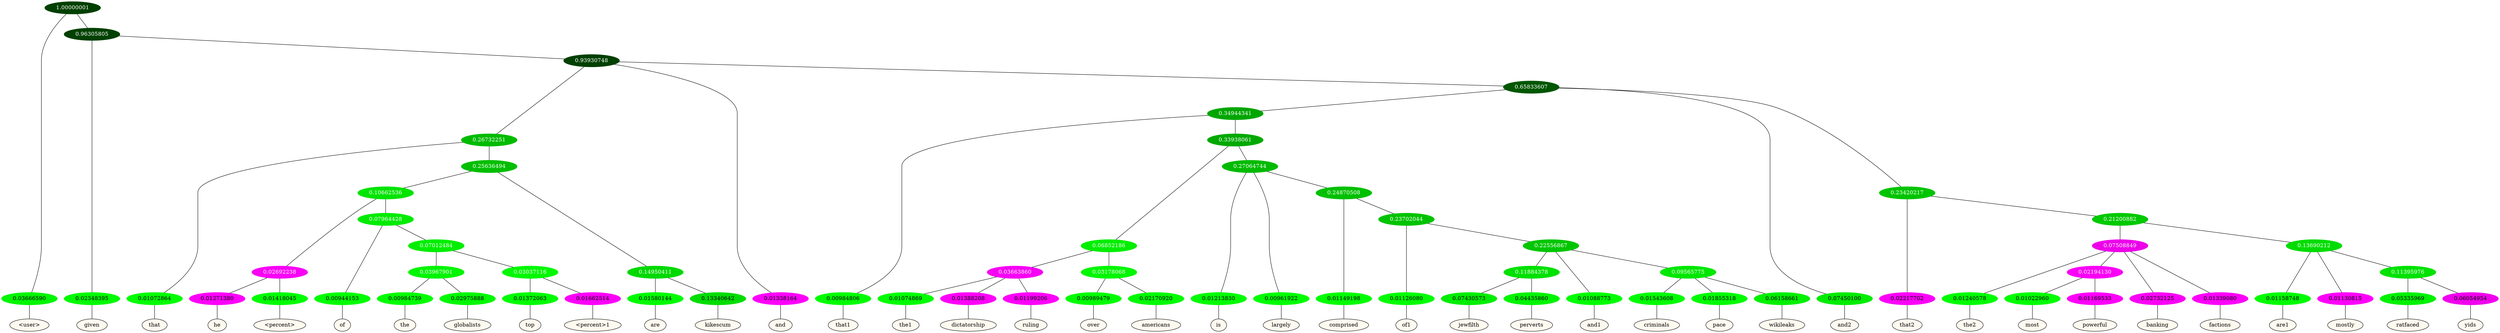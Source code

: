 graph {
	node [format=png height=0.15 nodesep=0.001 ordering=out overlap=prism overlap_scaling=0.01 ranksep=0.001 ratio=0.2 style=filled width=0.15]
	{
		rank=same
		a_w_1 [label="\<user\>" color=black fillcolor=floralwhite style="filled,solid"]
		a_w_3 [label=given color=black fillcolor=floralwhite style="filled,solid"]
		a_w_8 [label=that color=black fillcolor=floralwhite style="filled,solid"]
		a_w_27 [label=he color=black fillcolor=floralwhite style="filled,solid"]
		a_w_28 [label="\<percent\>" color=black fillcolor=floralwhite style="filled,solid"]
		a_w_29 [label=of color=black fillcolor=floralwhite style="filled,solid"]
		a_w_56 [label=the color=black fillcolor=floralwhite style="filled,solid"]
		a_w_57 [label=globalists color=black fillcolor=floralwhite style="filled,solid"]
		a_w_58 [label=top color=black fillcolor=floralwhite style="filled,solid"]
		a_w_59 [label="\<percent\>1" color=black fillcolor=floralwhite style="filled,solid"]
		a_w_21 [label=are color=black fillcolor=floralwhite style="filled,solid"]
		a_w_22 [label=kikescum color=black fillcolor=floralwhite style="filled,solid"]
		a_w_6 [label=and color=black fillcolor=floralwhite style="filled,solid"]
		a_w_15 [label=that1 color=black fillcolor=floralwhite style="filled,solid"]
		a_w_45 [label=the1 color=black fillcolor=floralwhite style="filled,solid"]
		a_w_46 [label=dictatorship color=black fillcolor=floralwhite style="filled,solid"]
		a_w_47 [label=ruling color=black fillcolor=floralwhite style="filled,solid"]
		a_w_48 [label=over color=black fillcolor=floralwhite style="filled,solid"]
		a_w_49 [label=americans color=black fillcolor=floralwhite style="filled,solid"]
		a_w_33 [label=is color=black fillcolor=floralwhite style="filled,solid"]
		a_w_34 [label=largely color=black fillcolor=floralwhite style="filled,solid"]
		a_w_50 [label=comprised color=black fillcolor=floralwhite style="filled,solid"]
		a_w_60 [label=of1 color=black fillcolor=floralwhite style="filled,solid"]
		a_w_65 [label=jewfilth color=black fillcolor=floralwhite style="filled,solid"]
		a_w_66 [label=perverts color=black fillcolor=floralwhite style="filled,solid"]
		a_w_63 [label=and1 color=black fillcolor=floralwhite style="filled,solid"]
		a_w_67 [label=criminals color=black fillcolor=floralwhite style="filled,solid"]
		a_w_68 [label=pace color=black fillcolor=floralwhite style="filled,solid"]
		a_w_69 [label=wikileaks color=black fillcolor=floralwhite style="filled,solid"]
		a_w_11 [label=and2 color=black fillcolor=floralwhite style="filled,solid"]
		a_w_17 [label=that2 color=black fillcolor=floralwhite style="filled,solid"]
		a_w_36 [label=the2 color=black fillcolor=floralwhite style="filled,solid"]
		a_w_52 [label=most color=black fillcolor=floralwhite style="filled,solid"]
		a_w_53 [label=powerful color=black fillcolor=floralwhite style="filled,solid"]
		a_w_38 [label=banking color=black fillcolor=floralwhite style="filled,solid"]
		a_w_39 [label=factions color=black fillcolor=floralwhite style="filled,solid"]
		a_w_40 [label=are1 color=black fillcolor=floralwhite style="filled,solid"]
		a_w_41 [label=mostly color=black fillcolor=floralwhite style="filled,solid"]
		a_w_54 [label=ratfaced color=black fillcolor=floralwhite style="filled,solid"]
		a_w_55 [label=yids color=black fillcolor=floralwhite style="filled,solid"]
	}
	a_n_1 -- a_w_1
	a_n_3 -- a_w_3
	a_n_8 -- a_w_8
	a_n_27 -- a_w_27
	a_n_28 -- a_w_28
	a_n_29 -- a_w_29
	a_n_56 -- a_w_56
	a_n_57 -- a_w_57
	a_n_58 -- a_w_58
	a_n_59 -- a_w_59
	a_n_21 -- a_w_21
	a_n_22 -- a_w_22
	a_n_6 -- a_w_6
	a_n_15 -- a_w_15
	a_n_45 -- a_w_45
	a_n_46 -- a_w_46
	a_n_47 -- a_w_47
	a_n_48 -- a_w_48
	a_n_49 -- a_w_49
	a_n_33 -- a_w_33
	a_n_34 -- a_w_34
	a_n_50 -- a_w_50
	a_n_60 -- a_w_60
	a_n_65 -- a_w_65
	a_n_66 -- a_w_66
	a_n_63 -- a_w_63
	a_n_67 -- a_w_67
	a_n_68 -- a_w_68
	a_n_69 -- a_w_69
	a_n_11 -- a_w_11
	a_n_17 -- a_w_17
	a_n_36 -- a_w_36
	a_n_52 -- a_w_52
	a_n_53 -- a_w_53
	a_n_38 -- a_w_38
	a_n_39 -- a_w_39
	a_n_40 -- a_w_40
	a_n_41 -- a_w_41
	a_n_54 -- a_w_54
	a_n_55 -- a_w_55
	{
		rank=same
		a_n_1 [label=0.03666590 color="0.334 1.000 0.963" fontcolor=black]
		a_n_3 [label=0.02348395 color="0.334 1.000 0.977" fontcolor=black]
		a_n_8 [label=0.01072864 color="0.334 1.000 0.989" fontcolor=black]
		a_n_27 [label=0.01271380 color="0.835 1.000 0.987" fontcolor=black]
		a_n_28 [label=0.01418045 color="0.334 1.000 0.986" fontcolor=black]
		a_n_29 [label=0.00944153 color="0.334 1.000 0.991" fontcolor=black]
		a_n_56 [label=0.00984739 color="0.334 1.000 0.990" fontcolor=black]
		a_n_57 [label=0.02975888 color="0.334 1.000 0.970" fontcolor=black]
		a_n_58 [label=0.01372063 color="0.334 1.000 0.986" fontcolor=black]
		a_n_59 [label=0.01662514 color="0.835 1.000 0.983" fontcolor=black]
		a_n_21 [label=0.01580144 color="0.334 1.000 0.984" fontcolor=black]
		a_n_22 [label=0.13340642 color="0.334 1.000 0.867" fontcolor=black]
		a_n_6 [label=0.01338164 color="0.835 1.000 0.987" fontcolor=black]
		a_n_15 [label=0.00984806 color="0.334 1.000 0.990" fontcolor=black]
		a_n_45 [label=0.01074869 color="0.334 1.000 0.989" fontcolor=black]
		a_n_46 [label=0.01388208 color="0.835 1.000 0.986" fontcolor=black]
		a_n_47 [label=0.01199206 color="0.835 1.000 0.988" fontcolor=black]
		a_n_48 [label=0.00989479 color="0.334 1.000 0.990" fontcolor=black]
		a_n_49 [label=0.02170920 color="0.334 1.000 0.978" fontcolor=black]
		a_n_33 [label=0.01213830 color="0.334 1.000 0.988" fontcolor=black]
		a_n_34 [label=0.00961922 color="0.334 1.000 0.990" fontcolor=black]
		a_n_50 [label=0.01149198 color="0.334 1.000 0.989" fontcolor=black]
		a_n_60 [label=0.01126080 color="0.334 1.000 0.989" fontcolor=black]
		a_n_65 [label=0.07430573 color="0.334 1.000 0.926" fontcolor=black]
		a_n_66 [label=0.04435860 color="0.334 1.000 0.956" fontcolor=black]
		a_n_63 [label=0.01088773 color="0.334 1.000 0.989" fontcolor=black]
		a_n_67 [label=0.01543608 color="0.334 1.000 0.985" fontcolor=black]
		a_n_68 [label=0.01855318 color="0.334 1.000 0.981" fontcolor=black]
		a_n_69 [label=0.06158661 color="0.334 1.000 0.938" fontcolor=black]
		a_n_11 [label=0.07450100 color="0.334 1.000 0.925" fontcolor=black]
		a_n_17 [label=0.02217702 color="0.835 1.000 0.978" fontcolor=black]
		a_n_36 [label=0.01240578 color="0.334 1.000 0.988" fontcolor=black]
		a_n_52 [label=0.01022960 color="0.334 1.000 0.990" fontcolor=black]
		a_n_53 [label=0.01169533 color="0.835 1.000 0.988" fontcolor=black]
		a_n_38 [label=0.02732125 color="0.835 1.000 0.973" fontcolor=black]
		a_n_39 [label=0.01339080 color="0.835 1.000 0.987" fontcolor=black]
		a_n_40 [label=0.01158748 color="0.334 1.000 0.988" fontcolor=black]
		a_n_41 [label=0.01130815 color="0.835 1.000 0.989" fontcolor=black]
		a_n_54 [label=0.05335969 color="0.334 1.000 0.947" fontcolor=black]
		a_n_55 [label=0.06054954 color="0.835 1.000 0.939" fontcolor=black]
	}
	a_n_0 [label=1.00000001 color="0.334 1.000 0.250" fontcolor=grey99]
	a_n_0 -- a_n_1
	a_n_2 [label=0.96305805 color="0.334 1.000 0.250" fontcolor=grey99]
	a_n_0 -- a_n_2
	a_n_2 -- a_n_3
	a_n_4 [label=0.93930748 color="0.334 1.000 0.250" fontcolor=grey99]
	a_n_2 -- a_n_4
	a_n_5 [label=0.26732251 color="0.334 1.000 0.733" fontcolor=grey99]
	a_n_4 -- a_n_5
	a_n_4 -- a_n_6
	a_n_7 [label=0.65833607 color="0.334 1.000 0.342" fontcolor=grey99]
	a_n_4 -- a_n_7
	a_n_5 -- a_n_8
	a_n_9 [label=0.25636494 color="0.334 1.000 0.744" fontcolor=grey99]
	a_n_5 -- a_n_9
	a_n_10 [label=0.34944341 color="0.334 1.000 0.651" fontcolor=grey99]
	a_n_7 -- a_n_10
	a_n_7 -- a_n_11
	a_n_12 [label=0.23420217 color="0.334 1.000 0.766" fontcolor=grey99]
	a_n_7 -- a_n_12
	a_n_13 [label=0.10662536 color="0.334 1.000 0.893" fontcolor=grey99]
	a_n_9 -- a_n_13
	a_n_14 [label=0.14950411 color="0.334 1.000 0.850" fontcolor=grey99]
	a_n_9 -- a_n_14
	a_n_10 -- a_n_15
	a_n_16 [label=0.33938061 color="0.334 1.000 0.661" fontcolor=grey99]
	a_n_10 -- a_n_16
	a_n_12 -- a_n_17
	a_n_18 [label=0.21200882 color="0.334 1.000 0.788" fontcolor=grey99]
	a_n_12 -- a_n_18
	a_n_19 [label=0.02692238 color="0.835 1.000 0.973" fontcolor=grey99]
	a_n_13 -- a_n_19
	a_n_20 [label=0.07964428 color="0.334 1.000 0.920" fontcolor=grey99]
	a_n_13 -- a_n_20
	a_n_14 -- a_n_21
	a_n_14 -- a_n_22
	a_n_23 [label=0.06852186 color="0.334 1.000 0.931" fontcolor=grey99]
	a_n_16 -- a_n_23
	a_n_24 [label=0.27064744 color="0.334 1.000 0.729" fontcolor=grey99]
	a_n_16 -- a_n_24
	a_n_25 [label=0.07508849 color="0.835 1.000 0.925" fontcolor=grey99]
	a_n_18 -- a_n_25
	a_n_26 [label=0.13690212 color="0.334 1.000 0.863" fontcolor=grey99]
	a_n_18 -- a_n_26
	a_n_19 -- a_n_27
	a_n_19 -- a_n_28
	a_n_20 -- a_n_29
	a_n_30 [label=0.07012484 color="0.334 1.000 0.930" fontcolor=grey99]
	a_n_20 -- a_n_30
	a_n_31 [label=0.03663860 color="0.835 1.000 0.963" fontcolor=grey99]
	a_n_23 -- a_n_31
	a_n_32 [label=0.03178068 color="0.334 1.000 0.968" fontcolor=grey99]
	a_n_23 -- a_n_32
	a_n_24 -- a_n_33
	a_n_24 -- a_n_34
	a_n_35 [label=0.24870508 color="0.334 1.000 0.751" fontcolor=grey99]
	a_n_24 -- a_n_35
	a_n_25 -- a_n_36
	a_n_37 [label=0.02194130 color="0.835 1.000 0.978" fontcolor=grey99]
	a_n_25 -- a_n_37
	a_n_25 -- a_n_38
	a_n_25 -- a_n_39
	a_n_26 -- a_n_40
	a_n_26 -- a_n_41
	a_n_42 [label=0.11395976 color="0.334 1.000 0.886" fontcolor=grey99]
	a_n_26 -- a_n_42
	a_n_43 [label=0.03967901 color="0.334 1.000 0.960" fontcolor=grey99]
	a_n_30 -- a_n_43
	a_n_44 [label=0.03037116 color="0.334 1.000 0.970" fontcolor=grey99]
	a_n_30 -- a_n_44
	a_n_31 -- a_n_45
	a_n_31 -- a_n_46
	a_n_31 -- a_n_47
	a_n_32 -- a_n_48
	a_n_32 -- a_n_49
	a_n_35 -- a_n_50
	a_n_51 [label=0.23702044 color="0.334 1.000 0.763" fontcolor=grey99]
	a_n_35 -- a_n_51
	a_n_37 -- a_n_52
	a_n_37 -- a_n_53
	a_n_42 -- a_n_54
	a_n_42 -- a_n_55
	a_n_43 -- a_n_56
	a_n_43 -- a_n_57
	a_n_44 -- a_n_58
	a_n_44 -- a_n_59
	a_n_51 -- a_n_60
	a_n_61 [label=0.22556867 color="0.334 1.000 0.774" fontcolor=grey99]
	a_n_51 -- a_n_61
	a_n_62 [label=0.11884378 color="0.334 1.000 0.881" fontcolor=grey99]
	a_n_61 -- a_n_62
	a_n_61 -- a_n_63
	a_n_64 [label=0.09565775 color="0.334 1.000 0.904" fontcolor=grey99]
	a_n_61 -- a_n_64
	a_n_62 -- a_n_65
	a_n_62 -- a_n_66
	a_n_64 -- a_n_67
	a_n_64 -- a_n_68
	a_n_64 -- a_n_69
}
